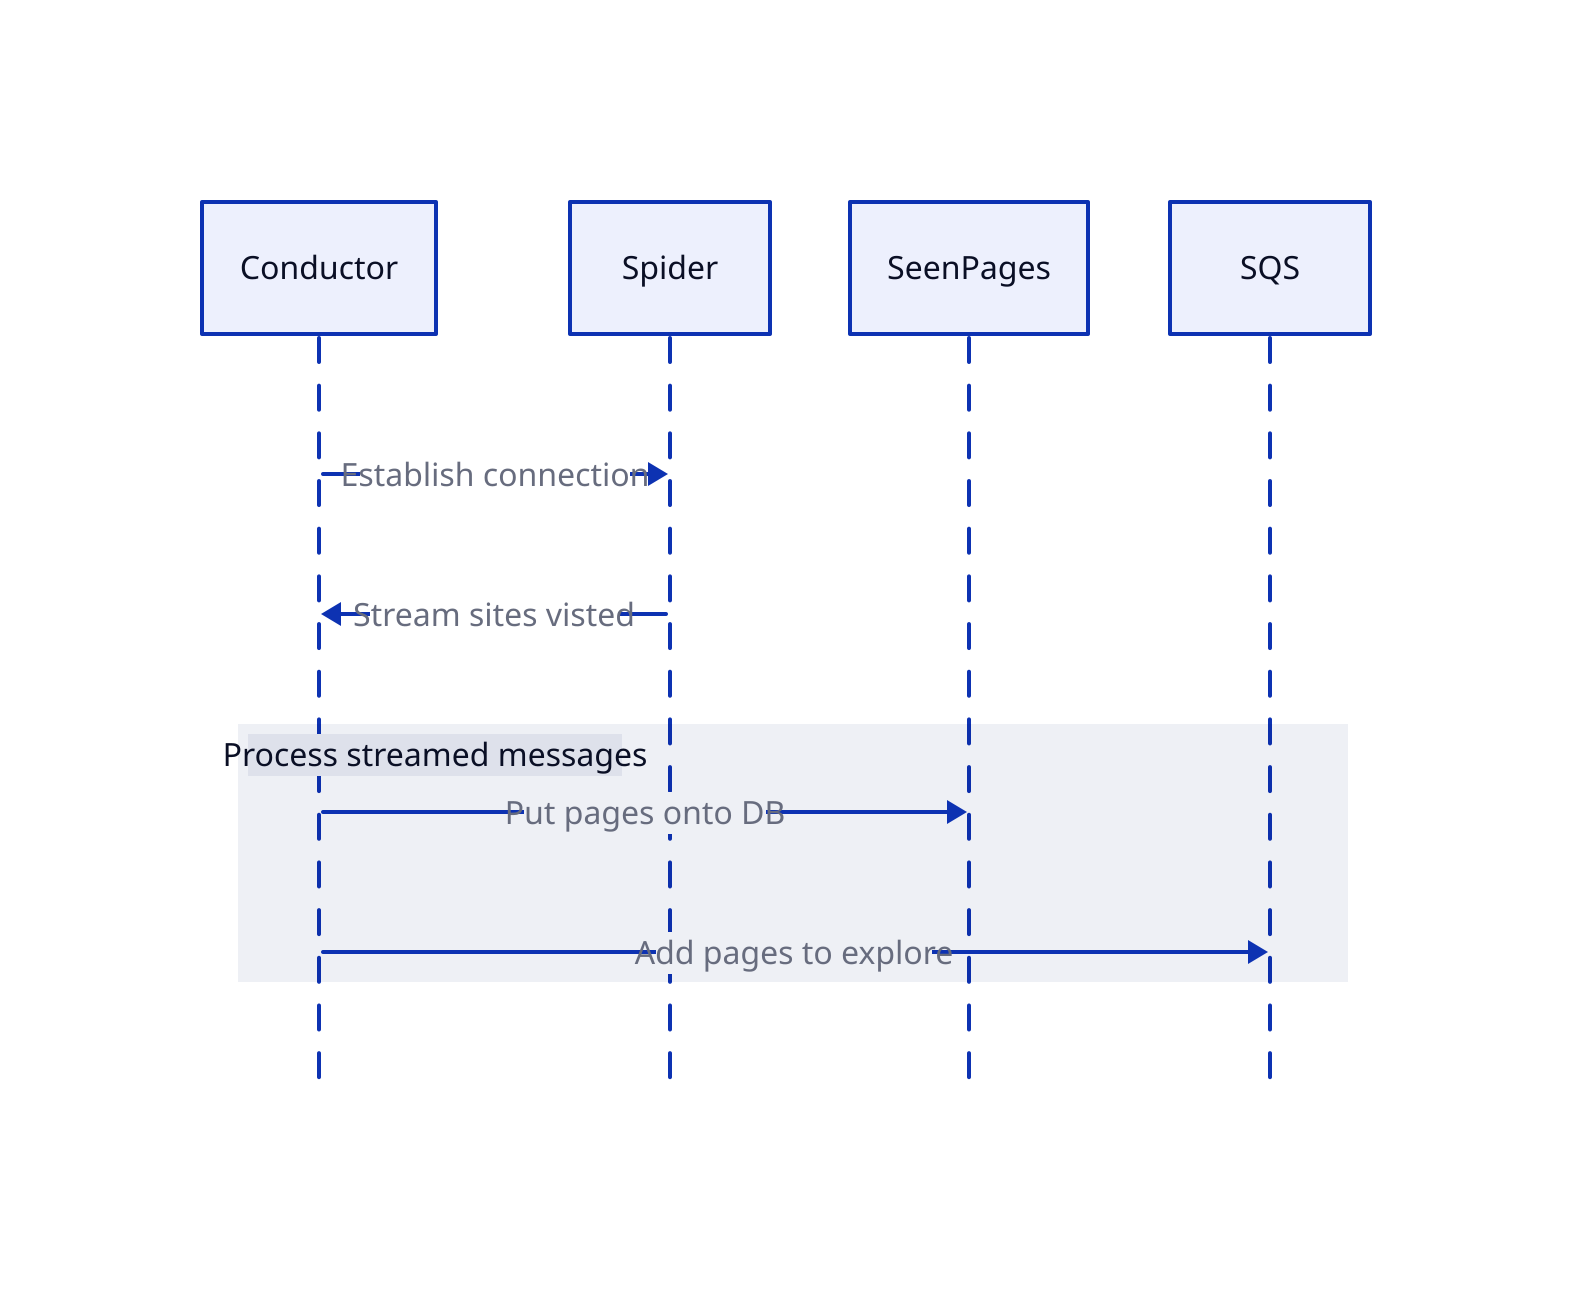 shape: sequence_diagram
Conductor -> Spider: "Establish connection"
Spider -> Conductor: "Stream sites visted"
SeenPages
SQS
processMessages: {
  label: "Process streamed messages"
  Conductor -> SeenPages: "Put pages onto DB"
  Conductor -> SQS: "Add pages to explore"
}
